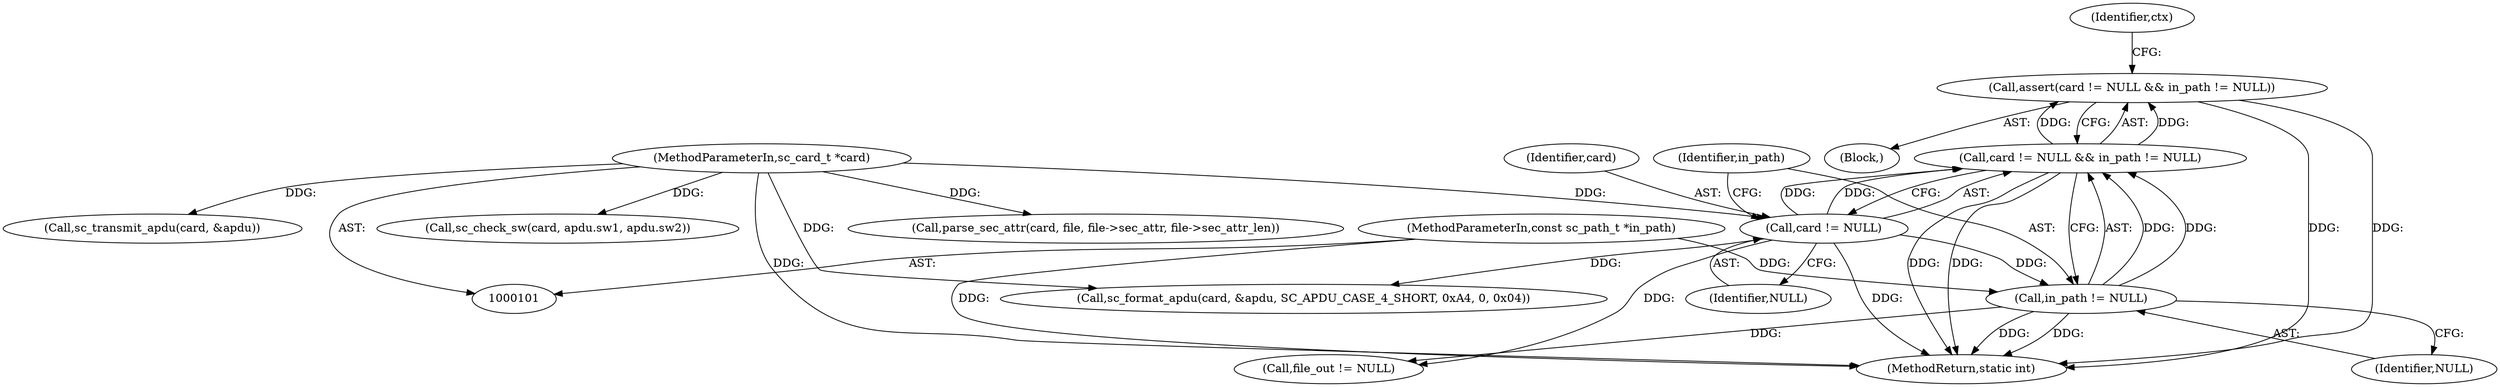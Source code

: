 digraph "0_OpenSC_360e95d45ac4123255a4c796db96337f332160ad#diff-d643a0fa169471dbf2912f4866dc49c5_3@API" {
"1000121" [label="(Call,assert(card != NULL && in_path != NULL))"];
"1000122" [label="(Call,card != NULL && in_path != NULL)"];
"1000123" [label="(Call,card != NULL)"];
"1000102" [label="(MethodParameterIn,sc_card_t *card)"];
"1000126" [label="(Call,in_path != NULL)"];
"1000103" [label="(MethodParameterIn,const sc_path_t *in_path)"];
"1000130" [label="(Identifier,ctx)"];
"1000102" [label="(MethodParameterIn,sc_card_t *card)"];
"1000255" [label="(Call,file_out != NULL)"];
"1000596" [label="(Call,parse_sec_attr(card, file, file->sec_attr, file->sec_attr_len))"];
"1000125" [label="(Identifier,NULL)"];
"1000124" [label="(Identifier,card)"];
"1000304" [label="(Call,sc_transmit_apdu(card, &apdu))"];
"1000122" [label="(Call,card != NULL && in_path != NULL)"];
"1000103" [label="(MethodParameterIn,const sc_path_t *in_path)"];
"1000128" [label="(Identifier,NULL)"];
"1000121" [label="(Call,assert(card != NULL && in_path != NULL))"];
"1000147" [label="(Call,sc_format_apdu(card, &apdu, SC_APDU_CASE_4_SHORT, 0xA4, 0, 0x04))"];
"1000105" [label="(Block,)"];
"1000126" [label="(Call,in_path != NULL)"];
"1000315" [label="(Call,sc_check_sw(card, apdu.sw1, apdu.sw2))"];
"1000127" [label="(Identifier,in_path)"];
"1000607" [label="(MethodReturn,static int)"];
"1000123" [label="(Call,card != NULL)"];
"1000121" -> "1000105"  [label="AST: "];
"1000121" -> "1000122"  [label="CFG: "];
"1000122" -> "1000121"  [label="AST: "];
"1000130" -> "1000121"  [label="CFG: "];
"1000121" -> "1000607"  [label="DDG: "];
"1000121" -> "1000607"  [label="DDG: "];
"1000122" -> "1000121"  [label="DDG: "];
"1000122" -> "1000121"  [label="DDG: "];
"1000122" -> "1000123"  [label="CFG: "];
"1000122" -> "1000126"  [label="CFG: "];
"1000123" -> "1000122"  [label="AST: "];
"1000126" -> "1000122"  [label="AST: "];
"1000122" -> "1000607"  [label="DDG: "];
"1000122" -> "1000607"  [label="DDG: "];
"1000123" -> "1000122"  [label="DDG: "];
"1000123" -> "1000122"  [label="DDG: "];
"1000126" -> "1000122"  [label="DDG: "];
"1000126" -> "1000122"  [label="DDG: "];
"1000123" -> "1000125"  [label="CFG: "];
"1000124" -> "1000123"  [label="AST: "];
"1000125" -> "1000123"  [label="AST: "];
"1000127" -> "1000123"  [label="CFG: "];
"1000123" -> "1000607"  [label="DDG: "];
"1000102" -> "1000123"  [label="DDG: "];
"1000123" -> "1000126"  [label="DDG: "];
"1000123" -> "1000147"  [label="DDG: "];
"1000123" -> "1000255"  [label="DDG: "];
"1000102" -> "1000101"  [label="AST: "];
"1000102" -> "1000607"  [label="DDG: "];
"1000102" -> "1000147"  [label="DDG: "];
"1000102" -> "1000304"  [label="DDG: "];
"1000102" -> "1000315"  [label="DDG: "];
"1000102" -> "1000596"  [label="DDG: "];
"1000126" -> "1000128"  [label="CFG: "];
"1000127" -> "1000126"  [label="AST: "];
"1000128" -> "1000126"  [label="AST: "];
"1000126" -> "1000607"  [label="DDG: "];
"1000126" -> "1000607"  [label="DDG: "];
"1000103" -> "1000126"  [label="DDG: "];
"1000126" -> "1000255"  [label="DDG: "];
"1000103" -> "1000101"  [label="AST: "];
"1000103" -> "1000607"  [label="DDG: "];
}
